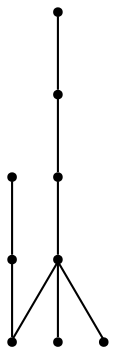 graph {
  node [shape=point,comment="{\"directed\":false,\"doi\":\"10.1007/978-3-540-77537-9_16\",\"figure\":\"9 (1)\"}"]

  v0 [pos="870.2346516808797,1235.7778706097843"]
  v1 [pos="803.6601304520008,1442.1321272570676"]
  v2 [pos="885.1373741770899,1189.573674373434"]
  v3 [pos="771.9698883500209,1315.4193618234963"]
  v4 [pos="584.1510565203289,1189.5068928959395"]
  v5 [pos="965.718149078724,1189.5027588044754"]
  v6 [pos="740.2796780608421,1442.1321272570676"]
  v7 [pos="677.3745566345924,1235.732077596645"]
  v8 [pos="663.3057430888331,1189.5569472033567"]

  v0 -- v1 [id="-1",pos="870.2346516808797,1235.7778706097843 803.6601304520008,1442.1321272570676 803.6601304520008,1442.1321272570676 803.6601304520008,1442.1321272570676"]
  v8 -- v7 [id="-2",pos="663.3057430888331,1189.5569472033567 677.3745566345924,1235.732077596645 677.3745566345924,1235.732077596645 677.3745566345924,1235.732077596645"]
  v7 -- v6 [id="-3",pos="677.3745566345924,1235.732077596645 740.2796780608421,1442.1321272570676 740.2796780608421,1442.1321272570676 740.2796780608421,1442.1321272570676"]
  v6 -- v3 [id="-4",pos="740.2796780608421,1442.1321272570676 771.9698883500209,1315.4193618234963 771.9698883500209,1315.4193618234963 771.9698883500209,1315.4193618234963"]
  v3 -- v5 [id="-5",pos="771.9698883500209,1315.4193618234963 965.718149078724,1189.5027588044754 965.718149078724,1189.5027588044754 965.718149078724,1189.5027588044754"]
  v3 -- v1 [id="-6",pos="771.9698883500209,1315.4193618234963 803.6601304520008,1442.1321272570676 803.6601304520008,1442.1321272570676 803.6601304520008,1442.1321272570676"]
  v3 -- v4 [id="-7",pos="771.9698883500209,1315.4193618234963 584.1510565203289,1189.5068928959395 584.1510565203289,1189.5068928959395 584.1510565203289,1189.5068928959395"]
  v2 -- v0 [id="-8",pos="885.1373741770899,1189.573674373434 870.2346516808797,1235.7778706097843 870.2346516808797,1235.7778706097843 870.2346516808797,1235.7778706097843"]
}